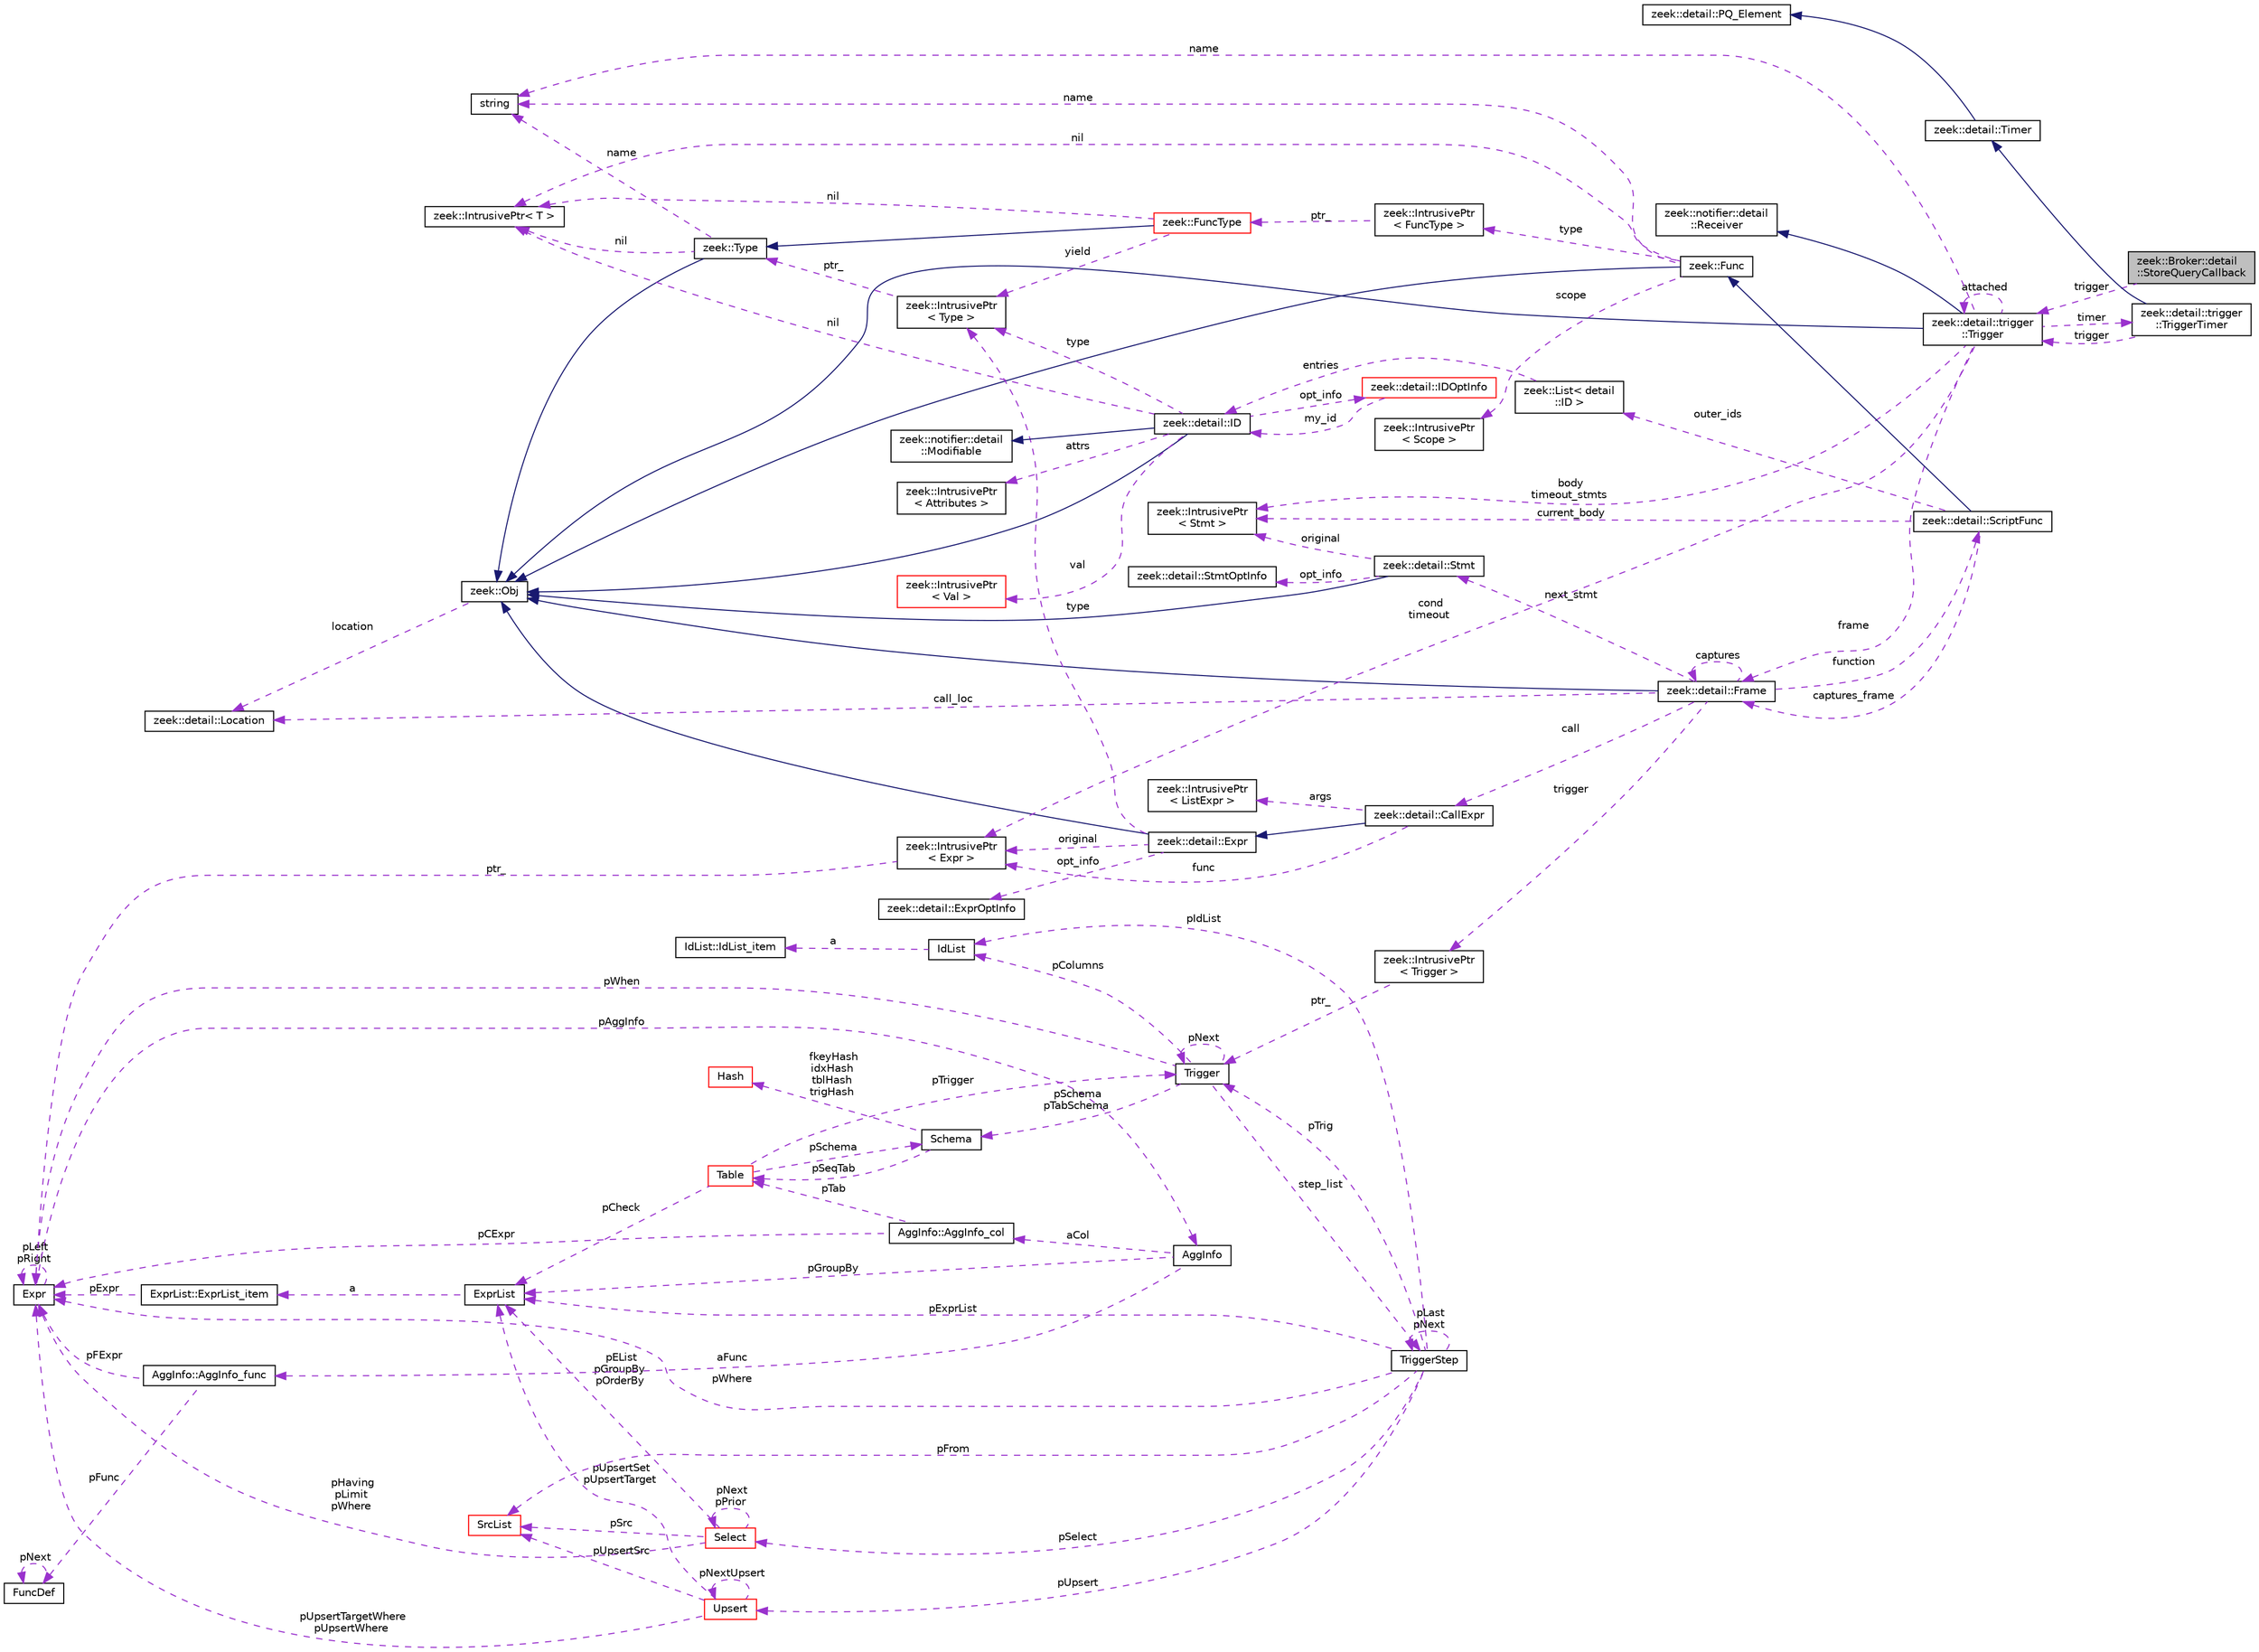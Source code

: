 digraph "zeek::Broker::detail::StoreQueryCallback"
{
 // LATEX_PDF_SIZE
  edge [fontname="Helvetica",fontsize="10",labelfontname="Helvetica",labelfontsize="10"];
  node [fontname="Helvetica",fontsize="10",shape=record];
  rankdir="LR";
  Node1 [label="zeek::Broker::detail\l::StoreQueryCallback",height=0.2,width=0.4,color="black", fillcolor="grey75", style="filled", fontcolor="black",tooltip=" "];
  Node2 -> Node1 [dir="back",color="darkorchid3",fontsize="10",style="dashed",label=" trigger" ,fontname="Helvetica"];
  Node2 [label="zeek::detail::trigger\l::Trigger",height=0.2,width=0.4,color="black", fillcolor="white", style="filled",URL="$db/d32/classzeek_1_1detail_1_1trigger_1_1Trigger.html",tooltip=" "];
  Node3 -> Node2 [dir="back",color="midnightblue",fontsize="10",style="solid",fontname="Helvetica"];
  Node3 [label="zeek::Obj",height=0.2,width=0.4,color="black", fillcolor="white", style="filled",URL="$dd/df1/classzeek_1_1Obj.html",tooltip=" "];
  Node4 -> Node3 [dir="back",color="darkorchid3",fontsize="10",style="dashed",label=" location" ,fontname="Helvetica"];
  Node4 [label="zeek::detail::Location",height=0.2,width=0.4,color="black", fillcolor="white", style="filled",URL="$d5/d1d/classzeek_1_1detail_1_1Location.html",tooltip=" "];
  Node5 -> Node2 [dir="back",color="midnightblue",fontsize="10",style="solid",fontname="Helvetica"];
  Node5 [label="zeek::notifier::detail\l::Receiver",height=0.2,width=0.4,color="black", fillcolor="white", style="filled",URL="$d7/db5/classzeek_1_1notifier_1_1detail_1_1Receiver.html",tooltip=" "];
  Node6 -> Node2 [dir="back",color="darkorchid3",fontsize="10",style="dashed",label=" cond\ntimeout" ,fontname="Helvetica"];
  Node6 [label="zeek::IntrusivePtr\l\< Expr \>",height=0.2,width=0.4,color="black", fillcolor="white", style="filled",URL="$d6/dba/classzeek_1_1IntrusivePtr.html",tooltip=" "];
  Node7 -> Node6 [dir="back",color="darkorchid3",fontsize="10",style="dashed",label=" ptr_" ,fontname="Helvetica"];
  Node7 [label="Expr",height=0.2,width=0.4,color="black", fillcolor="white", style="filled",URL="$db/d1b/sqlite3_8c.html#d4/dfb/structExpr",tooltip=" "];
  Node7 -> Node7 [dir="back",color="darkorchid3",fontsize="10",style="dashed",label=" pLeft\npRight" ,fontname="Helvetica"];
  Node8 -> Node7 [dir="back",color="darkorchid3",fontsize="10",style="dashed",label=" pAggInfo" ,fontname="Helvetica"];
  Node8 [label="AggInfo",height=0.2,width=0.4,color="black", fillcolor="white", style="filled",URL="$db/d1b/sqlite3_8c.html#d2/dc8/structAggInfo",tooltip=" "];
  Node9 -> Node8 [dir="back",color="darkorchid3",fontsize="10",style="dashed",label=" pGroupBy" ,fontname="Helvetica"];
  Node9 [label="ExprList",height=0.2,width=0.4,color="black", fillcolor="white", style="filled",URL="$db/d1b/sqlite3_8c.html#d5/d5c/structExprList",tooltip=" "];
  Node10 -> Node9 [dir="back",color="darkorchid3",fontsize="10",style="dashed",label=" a" ,fontname="Helvetica"];
  Node10 [label="ExprList::ExprList_item",height=0.2,width=0.4,color="black", fillcolor="white", style="filled",URL="$db/d1b/sqlite3_8c.html#d8/dae/structExprList_1_1ExprList__item",tooltip=" "];
  Node7 -> Node10 [dir="back",color="darkorchid3",fontsize="10",style="dashed",label=" pExpr" ,fontname="Helvetica"];
  Node11 -> Node8 [dir="back",color="darkorchid3",fontsize="10",style="dashed",label=" aCol" ,fontname="Helvetica"];
  Node11 [label="AggInfo::AggInfo_col",height=0.2,width=0.4,color="black", fillcolor="white", style="filled",URL="$db/d1b/sqlite3_8c.html#d6/d3a/structAggInfo_1_1AggInfo__col",tooltip=" "];
  Node12 -> Node11 [dir="back",color="darkorchid3",fontsize="10",style="dashed",label=" pTab" ,fontname="Helvetica"];
  Node12 [label="Table",height=0.2,width=0.4,color="red", fillcolor="white", style="filled",URL="$db/d1b/sqlite3_8c.html#dc/dcb/structTable",tooltip=" "];
  Node9 -> Node12 [dir="back",color="darkorchid3",fontsize="10",style="dashed",label=" pCheck" ,fontname="Helvetica"];
  Node19 -> Node12 [dir="back",color="darkorchid3",fontsize="10",style="dashed",label=" pTrigger" ,fontname="Helvetica"];
  Node19 [label="Trigger",height=0.2,width=0.4,color="black", fillcolor="white", style="filled",URL="$db/d1b/sqlite3_8c.html#dc/d15/structTrigger",tooltip=" "];
  Node7 -> Node19 [dir="back",color="darkorchid3",fontsize="10",style="dashed",label=" pWhen" ,fontname="Helvetica"];
  Node20 -> Node19 [dir="back",color="darkorchid3",fontsize="10",style="dashed",label=" pColumns" ,fontname="Helvetica"];
  Node20 [label="IdList",height=0.2,width=0.4,color="black", fillcolor="white", style="filled",URL="$db/d1b/sqlite3_8c.html#da/d69/structIdList",tooltip=" "];
  Node21 -> Node20 [dir="back",color="darkorchid3",fontsize="10",style="dashed",label=" a" ,fontname="Helvetica"];
  Node21 [label="IdList::IdList_item",height=0.2,width=0.4,color="black", fillcolor="white", style="filled",URL="$db/d1b/sqlite3_8c.html#d4/dc3/structIdList_1_1IdList__item",tooltip=" "];
  Node15 -> Node19 [dir="back",color="darkorchid3",fontsize="10",style="dashed",label=" pSchema\npTabSchema" ,fontname="Helvetica"];
  Node15 [label="Schema",height=0.2,width=0.4,color="black", fillcolor="white", style="filled",URL="$db/d1b/sqlite3_8c.html#d8/db0/structSchema",tooltip=" "];
  Node16 -> Node15 [dir="back",color="darkorchid3",fontsize="10",style="dashed",label=" fkeyHash\nidxHash\ntblHash\ntrigHash" ,fontname="Helvetica"];
  Node16 [label="Hash",height=0.2,width=0.4,color="red", fillcolor="white", style="filled",URL="$db/d1b/sqlite3_8c.html#d1/dbe/structHash",tooltip=" "];
  Node12 -> Node15 [dir="back",color="darkorchid3",fontsize="10",style="dashed",label=" pSeqTab" ,fontname="Helvetica"];
  Node22 -> Node19 [dir="back",color="darkorchid3",fontsize="10",style="dashed",label=" step_list" ,fontname="Helvetica"];
  Node22 [label="TriggerStep",height=0.2,width=0.4,color="black", fillcolor="white", style="filled",URL="$db/d1b/sqlite3_8c.html#d5/da5/structTriggerStep",tooltip=" "];
  Node19 -> Node22 [dir="back",color="darkorchid3",fontsize="10",style="dashed",label=" pTrig" ,fontname="Helvetica"];
  Node23 -> Node22 [dir="back",color="darkorchid3",fontsize="10",style="dashed",label=" pSelect" ,fontname="Helvetica"];
  Node23 [label="Select",height=0.2,width=0.4,color="red", fillcolor="white", style="filled",URL="$db/d1b/sqlite3_8c.html#dd/d39/structSelect",tooltip=" "];
  Node9 -> Node23 [dir="back",color="darkorchid3",fontsize="10",style="dashed",label=" pEList\npGroupBy\npOrderBy" ,fontname="Helvetica"];
  Node24 -> Node23 [dir="back",color="darkorchid3",fontsize="10",style="dashed",label=" pSrc" ,fontname="Helvetica"];
  Node24 [label="SrcList",height=0.2,width=0.4,color="red", fillcolor="white", style="filled",URL="$db/d1b/sqlite3_8c.html#de/deb/structSrcList",tooltip=" "];
  Node7 -> Node23 [dir="back",color="darkorchid3",fontsize="10",style="dashed",label=" pHaving\npLimit\npWhere" ,fontname="Helvetica"];
  Node23 -> Node23 [dir="back",color="darkorchid3",fontsize="10",style="dashed",label=" pNext\npPrior" ,fontname="Helvetica"];
  Node24 -> Node22 [dir="back",color="darkorchid3",fontsize="10",style="dashed",label=" pFrom" ,fontname="Helvetica"];
  Node7 -> Node22 [dir="back",color="darkorchid3",fontsize="10",style="dashed",label=" pWhere" ,fontname="Helvetica"];
  Node9 -> Node22 [dir="back",color="darkorchid3",fontsize="10",style="dashed",label=" pExprList" ,fontname="Helvetica"];
  Node20 -> Node22 [dir="back",color="darkorchid3",fontsize="10",style="dashed",label=" pIdList" ,fontname="Helvetica"];
  Node31 -> Node22 [dir="back",color="darkorchid3",fontsize="10",style="dashed",label=" pUpsert" ,fontname="Helvetica"];
  Node31 [label="Upsert",height=0.2,width=0.4,color="red", fillcolor="white", style="filled",URL="$db/d1b/sqlite3_8c.html#da/d8e/structUpsert",tooltip=" "];
  Node9 -> Node31 [dir="back",color="darkorchid3",fontsize="10",style="dashed",label=" pUpsertSet\npUpsertTarget" ,fontname="Helvetica"];
  Node7 -> Node31 [dir="back",color="darkorchid3",fontsize="10",style="dashed",label=" pUpsertTargetWhere\npUpsertWhere" ,fontname="Helvetica"];
  Node31 -> Node31 [dir="back",color="darkorchid3",fontsize="10",style="dashed",label=" pNextUpsert" ,fontname="Helvetica"];
  Node24 -> Node31 [dir="back",color="darkorchid3",fontsize="10",style="dashed",label=" pUpsertSrc" ,fontname="Helvetica"];
  Node22 -> Node22 [dir="back",color="darkorchid3",fontsize="10",style="dashed",label=" pLast\npNext" ,fontname="Helvetica"];
  Node19 -> Node19 [dir="back",color="darkorchid3",fontsize="10",style="dashed",label=" pNext" ,fontname="Helvetica"];
  Node15 -> Node12 [dir="back",color="darkorchid3",fontsize="10",style="dashed",label=" pSchema" ,fontname="Helvetica"];
  Node7 -> Node11 [dir="back",color="darkorchid3",fontsize="10",style="dashed",label=" pCExpr" ,fontname="Helvetica"];
  Node32 -> Node8 [dir="back",color="darkorchid3",fontsize="10",style="dashed",label=" aFunc" ,fontname="Helvetica"];
  Node32 [label="AggInfo::AggInfo_func",height=0.2,width=0.4,color="black", fillcolor="white", style="filled",URL="$db/d1b/sqlite3_8c.html#d3/d2e/structAggInfo_1_1AggInfo__func",tooltip=" "];
  Node7 -> Node32 [dir="back",color="darkorchid3",fontsize="10",style="dashed",label=" pFExpr" ,fontname="Helvetica"];
  Node30 -> Node32 [dir="back",color="darkorchid3",fontsize="10",style="dashed",label=" pFunc" ,fontname="Helvetica"];
  Node30 [label="FuncDef",height=0.2,width=0.4,color="black", fillcolor="white", style="filled",URL="$d1/d3a/structFuncDef.html",tooltip=" "];
  Node30 -> Node30 [dir="back",color="darkorchid3",fontsize="10",style="dashed",label=" pNext" ,fontname="Helvetica"];
  Node33 -> Node2 [dir="back",color="darkorchid3",fontsize="10",style="dashed",label=" body\ntimeout_stmts" ,fontname="Helvetica"];
  Node33 [label="zeek::IntrusivePtr\l\< Stmt \>",height=0.2,width=0.4,color="black", fillcolor="white", style="filled",URL="$d6/dba/classzeek_1_1IntrusivePtr.html",tooltip=" "];
  Node34 -> Node2 [dir="back",color="darkorchid3",fontsize="10",style="dashed",label=" frame" ,fontname="Helvetica"];
  Node34 [label="zeek::detail::Frame",height=0.2,width=0.4,color="black", fillcolor="white", style="filled",URL="$dd/d3f/classzeek_1_1detail_1_1Frame.html",tooltip=" "];
  Node3 -> Node34 [dir="back",color="midnightblue",fontsize="10",style="solid",fontname="Helvetica"];
  Node34 -> Node34 [dir="back",color="darkorchid3",fontsize="10",style="dashed",label=" captures" ,fontname="Helvetica"];
  Node35 -> Node34 [dir="back",color="darkorchid3",fontsize="10",style="dashed",label=" function" ,fontname="Helvetica"];
  Node35 [label="zeek::detail::ScriptFunc",height=0.2,width=0.4,color="black", fillcolor="white", style="filled",URL="$dc/db4/classzeek_1_1detail_1_1ScriptFunc.html",tooltip=" "];
  Node36 -> Node35 [dir="back",color="midnightblue",fontsize="10",style="solid",fontname="Helvetica"];
  Node36 [label="zeek::Func",height=0.2,width=0.4,color="black", fillcolor="white", style="filled",URL="$d5/d7c/classzeek_1_1Func.html",tooltip=" "];
  Node3 -> Node36 [dir="back",color="midnightblue",fontsize="10",style="solid",fontname="Helvetica"];
  Node37 -> Node36 [dir="back",color="darkorchid3",fontsize="10",style="dashed",label=" nil" ,fontname="Helvetica"];
  Node37 [label="zeek::IntrusivePtr\< T \>",height=0.2,width=0.4,color="black", fillcolor="white", style="filled",URL="$d6/dba/classzeek_1_1IntrusivePtr.html",tooltip=" "];
  Node38 -> Node36 [dir="back",color="darkorchid3",fontsize="10",style="dashed",label=" scope" ,fontname="Helvetica"];
  Node38 [label="zeek::IntrusivePtr\l\< Scope \>",height=0.2,width=0.4,color="black", fillcolor="white", style="filled",URL="$d6/dba/classzeek_1_1IntrusivePtr.html",tooltip=" "];
  Node39 -> Node36 [dir="back",color="darkorchid3",fontsize="10",style="dashed",label=" type" ,fontname="Helvetica"];
  Node39 [label="zeek::IntrusivePtr\l\< FuncType \>",height=0.2,width=0.4,color="black", fillcolor="white", style="filled",URL="$d6/dba/classzeek_1_1IntrusivePtr.html",tooltip=" "];
  Node40 -> Node39 [dir="back",color="darkorchid3",fontsize="10",style="dashed",label=" ptr_" ,fontname="Helvetica"];
  Node40 [label="zeek::FuncType",height=0.2,width=0.4,color="red", fillcolor="white", style="filled",URL="$da/ddd/classzeek_1_1FuncType.html",tooltip=" "];
  Node41 -> Node40 [dir="back",color="midnightblue",fontsize="10",style="solid",fontname="Helvetica"];
  Node41 [label="zeek::Type",height=0.2,width=0.4,color="black", fillcolor="white", style="filled",URL="$d0/d4f/classzeek_1_1Type.html",tooltip=" "];
  Node3 -> Node41 [dir="back",color="midnightblue",fontsize="10",style="solid",fontname="Helvetica"];
  Node37 -> Node41 [dir="back",color="darkorchid3",fontsize="10",style="dashed",label=" nil" ,fontname="Helvetica"];
  Node42 -> Node41 [dir="back",color="darkorchid3",fontsize="10",style="dashed",label=" name" ,fontname="Helvetica"];
  Node42 [label="string",height=0.2,width=0.4,color="black", fillcolor="white", style="filled",tooltip=" "];
  Node37 -> Node40 [dir="back",color="darkorchid3",fontsize="10",style="dashed",label=" nil" ,fontname="Helvetica"];
  Node48 -> Node40 [dir="back",color="darkorchid3",fontsize="10",style="dashed",label=" yield" ,fontname="Helvetica"];
  Node48 [label="zeek::IntrusivePtr\l\< Type \>",height=0.2,width=0.4,color="black", fillcolor="white", style="filled",URL="$d6/dba/classzeek_1_1IntrusivePtr.html",tooltip=" "];
  Node41 -> Node48 [dir="back",color="darkorchid3",fontsize="10",style="dashed",label=" ptr_" ,fontname="Helvetica"];
  Node42 -> Node36 [dir="back",color="darkorchid3",fontsize="10",style="dashed",label=" name" ,fontname="Helvetica"];
  Node49 -> Node35 [dir="back",color="darkorchid3",fontsize="10",style="dashed",label=" outer_ids" ,fontname="Helvetica"];
  Node49 [label="zeek::List\< detail\l::ID \>",height=0.2,width=0.4,color="black", fillcolor="white", style="filled",URL="$d2/d8d/classzeek_1_1List.html",tooltip=" "];
  Node50 -> Node49 [dir="back",color="darkorchid3",fontsize="10",style="dashed",label=" entries" ,fontname="Helvetica"];
  Node50 [label="zeek::detail::ID",height=0.2,width=0.4,color="black", fillcolor="white", style="filled",URL="$d1/dcf/classzeek_1_1detail_1_1ID.html",tooltip=" "];
  Node3 -> Node50 [dir="back",color="midnightblue",fontsize="10",style="solid",fontname="Helvetica"];
  Node51 -> Node50 [dir="back",color="midnightblue",fontsize="10",style="solid",fontname="Helvetica"];
  Node51 [label="zeek::notifier::detail\l::Modifiable",height=0.2,width=0.4,color="black", fillcolor="white", style="filled",URL="$d8/d87/classzeek_1_1notifier_1_1detail_1_1Modifiable.html",tooltip=" "];
  Node37 -> Node50 [dir="back",color="darkorchid3",fontsize="10",style="dashed",label=" nil" ,fontname="Helvetica"];
  Node48 -> Node50 [dir="back",color="darkorchid3",fontsize="10",style="dashed",label=" type" ,fontname="Helvetica"];
  Node52 -> Node50 [dir="back",color="darkorchid3",fontsize="10",style="dashed",label=" val" ,fontname="Helvetica"];
  Node52 [label="zeek::IntrusivePtr\l\< Val \>",height=0.2,width=0.4,color="red", fillcolor="white", style="filled",URL="$d6/dba/classzeek_1_1IntrusivePtr.html",tooltip=" "];
  Node54 -> Node50 [dir="back",color="darkorchid3",fontsize="10",style="dashed",label=" attrs" ,fontname="Helvetica"];
  Node54 [label="zeek::IntrusivePtr\l\< Attributes \>",height=0.2,width=0.4,color="black", fillcolor="white", style="filled",URL="$d6/dba/classzeek_1_1IntrusivePtr.html",tooltip=" "];
  Node55 -> Node50 [dir="back",color="darkorchid3",fontsize="10",style="dashed",label=" opt_info" ,fontname="Helvetica"];
  Node55 [label="zeek::detail::IDOptInfo",height=0.2,width=0.4,color="red", fillcolor="white", style="filled",URL="$dd/dcb/classzeek_1_1detail_1_1IDOptInfo.html",tooltip=" "];
  Node50 -> Node55 [dir="back",color="darkorchid3",fontsize="10",style="dashed",label=" my_id" ,fontname="Helvetica"];
  Node34 -> Node35 [dir="back",color="darkorchid3",fontsize="10",style="dashed",label=" captures_frame" ,fontname="Helvetica"];
  Node33 -> Node35 [dir="back",color="darkorchid3",fontsize="10",style="dashed",label=" current_body" ,fontname="Helvetica"];
  Node59 -> Node34 [dir="back",color="darkorchid3",fontsize="10",style="dashed",label=" next_stmt" ,fontname="Helvetica"];
  Node59 [label="zeek::detail::Stmt",height=0.2,width=0.4,color="black", fillcolor="white", style="filled",URL="$d2/df8/classzeek_1_1detail_1_1Stmt.html",tooltip=" "];
  Node3 -> Node59 [dir="back",color="midnightblue",fontsize="10",style="solid",fontname="Helvetica"];
  Node33 -> Node59 [dir="back",color="darkorchid3",fontsize="10",style="dashed",label=" original" ,fontname="Helvetica"];
  Node60 -> Node59 [dir="back",color="darkorchid3",fontsize="10",style="dashed",label=" opt_info" ,fontname="Helvetica"];
  Node60 [label="zeek::detail::StmtOptInfo",height=0.2,width=0.4,color="black", fillcolor="white", style="filled",URL="$d2/d12/namespacezeek_1_1detail.html#dd/dee/classzeek_1_1detail_1_1StmtOptInfo",tooltip=" "];
  Node61 -> Node34 [dir="back",color="darkorchid3",fontsize="10",style="dashed",label=" trigger" ,fontname="Helvetica"];
  Node61 [label="zeek::IntrusivePtr\l\< Trigger \>",height=0.2,width=0.4,color="black", fillcolor="white", style="filled",URL="$d6/dba/classzeek_1_1IntrusivePtr.html",tooltip=" "];
  Node19 -> Node61 [dir="back",color="darkorchid3",fontsize="10",style="dashed",label=" ptr_" ,fontname="Helvetica"];
  Node62 -> Node34 [dir="back",color="darkorchid3",fontsize="10",style="dashed",label=" call" ,fontname="Helvetica"];
  Node62 [label="zeek::detail::CallExpr",height=0.2,width=0.4,color="black", fillcolor="white", style="filled",URL="$dd/d00/classzeek_1_1detail_1_1CallExpr.html",tooltip=" "];
  Node57 -> Node62 [dir="back",color="midnightblue",fontsize="10",style="solid",fontname="Helvetica"];
  Node57 [label="zeek::detail::Expr",height=0.2,width=0.4,color="black", fillcolor="white", style="filled",URL="$dc/d54/classzeek_1_1detail_1_1Expr.html",tooltip=" "];
  Node3 -> Node57 [dir="back",color="midnightblue",fontsize="10",style="solid",fontname="Helvetica"];
  Node48 -> Node57 [dir="back",color="darkorchid3",fontsize="10",style="dashed",label=" type" ,fontname="Helvetica"];
  Node6 -> Node57 [dir="back",color="darkorchid3",fontsize="10",style="dashed",label=" original" ,fontname="Helvetica"];
  Node58 -> Node57 [dir="back",color="darkorchid3",fontsize="10",style="dashed",label=" opt_info" ,fontname="Helvetica"];
  Node58 [label="zeek::detail::ExprOptInfo",height=0.2,width=0.4,color="black", fillcolor="white", style="filled",URL="$d2/d12/namespacezeek_1_1detail.html#de/d9f/classzeek_1_1detail_1_1ExprOptInfo",tooltip=" "];
  Node6 -> Node62 [dir="back",color="darkorchid3",fontsize="10",style="dashed",label=" func" ,fontname="Helvetica"];
  Node63 -> Node62 [dir="back",color="darkorchid3",fontsize="10",style="dashed",label=" args" ,fontname="Helvetica"];
  Node63 [label="zeek::IntrusivePtr\l\< ListExpr \>",height=0.2,width=0.4,color="black", fillcolor="white", style="filled",URL="$d6/dba/classzeek_1_1IntrusivePtr.html",tooltip=" "];
  Node4 -> Node34 [dir="back",color="darkorchid3",fontsize="10",style="dashed",label=" call_loc" ,fontname="Helvetica"];
  Node42 -> Node2 [dir="back",color="darkorchid3",fontsize="10",style="dashed",label=" name" ,fontname="Helvetica"];
  Node64 -> Node2 [dir="back",color="darkorchid3",fontsize="10",style="dashed",label=" timer" ,fontname="Helvetica"];
  Node64 [label="zeek::detail::trigger\l::TriggerTimer",height=0.2,width=0.4,color="black", fillcolor="white", style="filled",URL="$d2/d3b/classzeek_1_1detail_1_1trigger_1_1TriggerTimer.html",tooltip=" "];
  Node65 -> Node64 [dir="back",color="midnightblue",fontsize="10",style="solid",fontname="Helvetica"];
  Node65 [label="zeek::detail::Timer",height=0.2,width=0.4,color="black", fillcolor="white", style="filled",URL="$d1/da2/classzeek_1_1detail_1_1Timer.html",tooltip=" "];
  Node66 -> Node65 [dir="back",color="midnightblue",fontsize="10",style="solid",fontname="Helvetica"];
  Node66 [label="zeek::detail::PQ_Element",height=0.2,width=0.4,color="black", fillcolor="white", style="filled",URL="$df/d3d/classzeek_1_1detail_1_1PQ__Element.html",tooltip=" "];
  Node2 -> Node64 [dir="back",color="darkorchid3",fontsize="10",style="dashed",label=" trigger" ,fontname="Helvetica"];
  Node2 -> Node2 [dir="back",color="darkorchid3",fontsize="10",style="dashed",label=" attached" ,fontname="Helvetica"];
}
